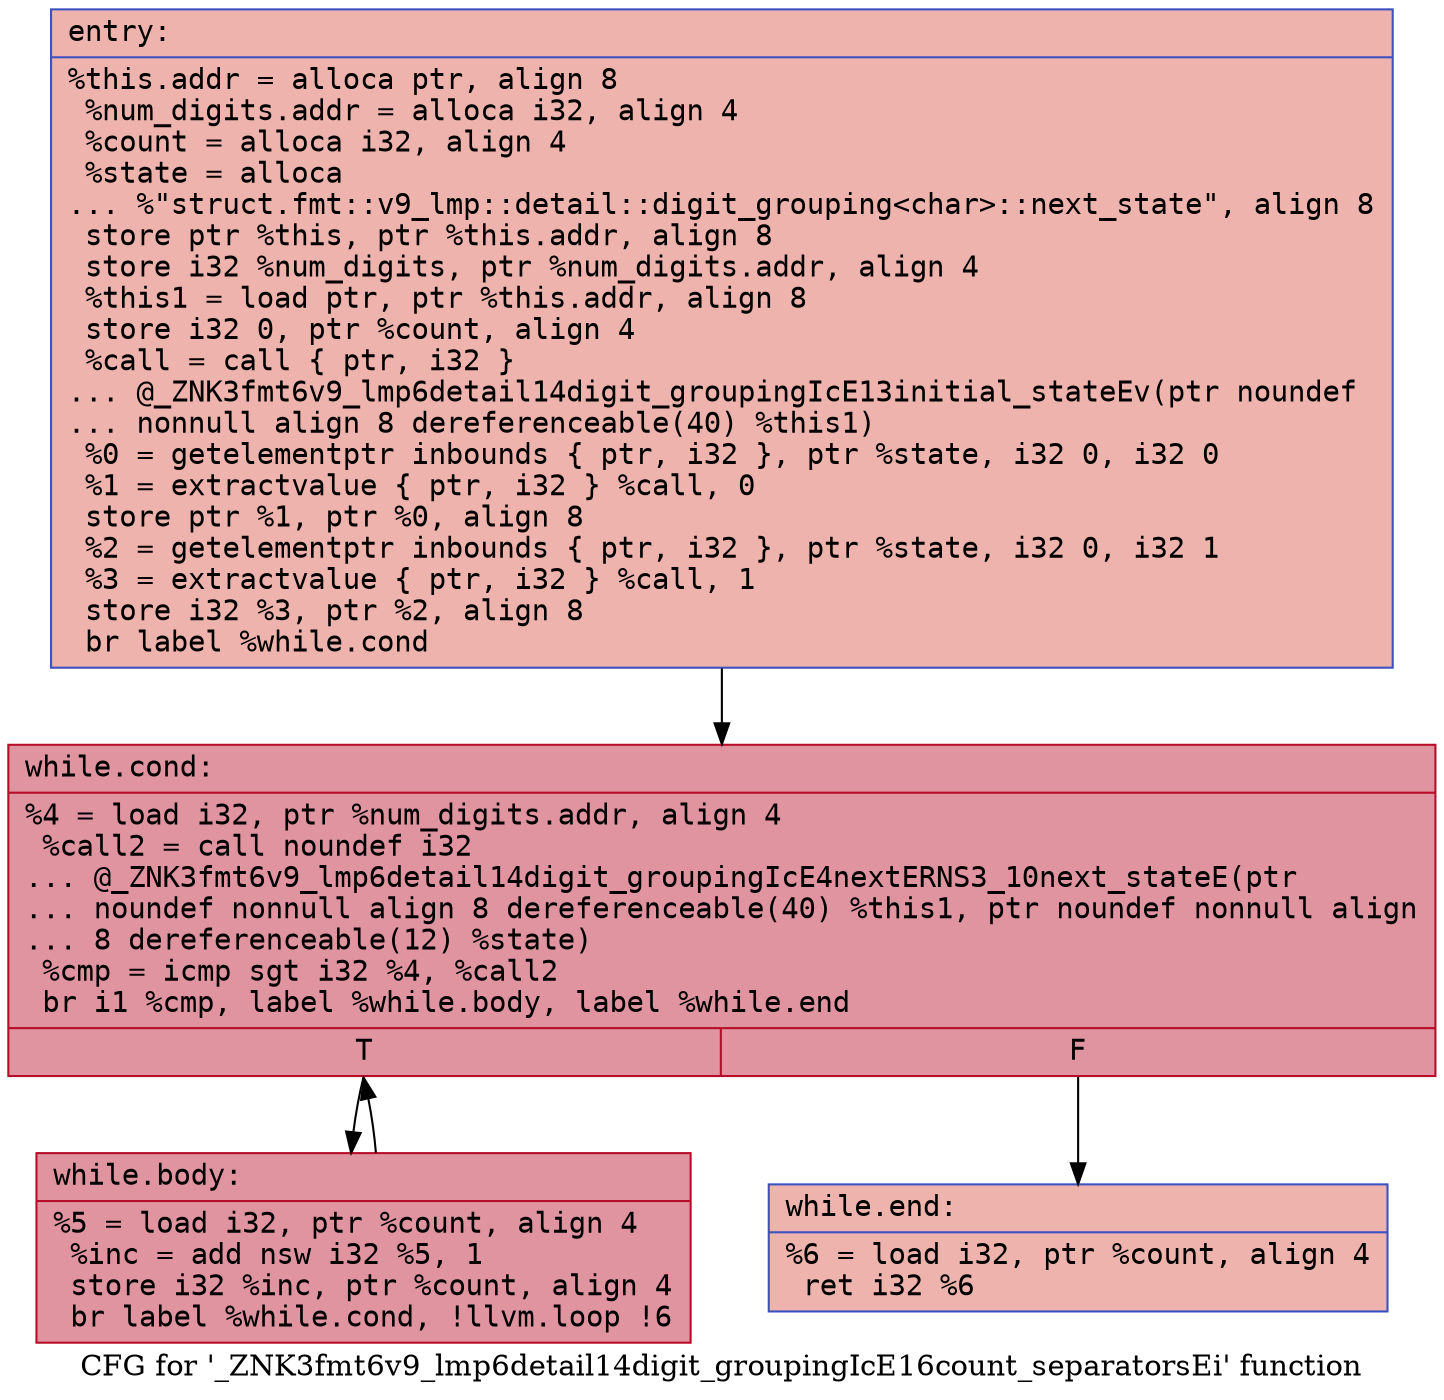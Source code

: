 digraph "CFG for '_ZNK3fmt6v9_lmp6detail14digit_groupingIcE16count_separatorsEi' function" {
	label="CFG for '_ZNK3fmt6v9_lmp6detail14digit_groupingIcE16count_separatorsEi' function";

	Node0x556bfecc7ae0 [shape=record,color="#3d50c3ff", style=filled, fillcolor="#d6524470" fontname="Courier",label="{entry:\l|  %this.addr = alloca ptr, align 8\l  %num_digits.addr = alloca i32, align 4\l  %count = alloca i32, align 4\l  %state = alloca\l... %\"struct.fmt::v9_lmp::detail::digit_grouping\<char\>::next_state\", align 8\l  store ptr %this, ptr %this.addr, align 8\l  store i32 %num_digits, ptr %num_digits.addr, align 4\l  %this1 = load ptr, ptr %this.addr, align 8\l  store i32 0, ptr %count, align 4\l  %call = call \{ ptr, i32 \}\l... @_ZNK3fmt6v9_lmp6detail14digit_groupingIcE13initial_stateEv(ptr noundef\l... nonnull align 8 dereferenceable(40) %this1)\l  %0 = getelementptr inbounds \{ ptr, i32 \}, ptr %state, i32 0, i32 0\l  %1 = extractvalue \{ ptr, i32 \} %call, 0\l  store ptr %1, ptr %0, align 8\l  %2 = getelementptr inbounds \{ ptr, i32 \}, ptr %state, i32 0, i32 1\l  %3 = extractvalue \{ ptr, i32 \} %call, 1\l  store i32 %3, ptr %2, align 8\l  br label %while.cond\l}"];
	Node0x556bfecc7ae0 -> Node0x556bfecc7b50[tooltip="entry -> while.cond\nProbability 100.00%" ];
	Node0x556bfecc7b50 [shape=record,color="#b70d28ff", style=filled, fillcolor="#b70d2870" fontname="Courier",label="{while.cond:\l|  %4 = load i32, ptr %num_digits.addr, align 4\l  %call2 = call noundef i32\l... @_ZNK3fmt6v9_lmp6detail14digit_groupingIcE4nextERNS3_10next_stateE(ptr\l... noundef nonnull align 8 dereferenceable(40) %this1, ptr noundef nonnull align\l... 8 dereferenceable(12) %state)\l  %cmp = icmp sgt i32 %4, %call2\l  br i1 %cmp, label %while.body, label %while.end\l|{<s0>T|<s1>F}}"];
	Node0x556bfecc7b50:s0 -> Node0x556bfecc8960[tooltip="while.cond -> while.body\nProbability 96.88%" ];
	Node0x556bfecc7b50:s1 -> Node0x556bfecc8e60[tooltip="while.cond -> while.end\nProbability 3.12%" ];
	Node0x556bfecc8960 [shape=record,color="#b70d28ff", style=filled, fillcolor="#b70d2870" fontname="Courier",label="{while.body:\l|  %5 = load i32, ptr %count, align 4\l  %inc = add nsw i32 %5, 1\l  store i32 %inc, ptr %count, align 4\l  br label %while.cond, !llvm.loop !6\l}"];
	Node0x556bfecc8960 -> Node0x556bfecc7b50[tooltip="while.body -> while.cond\nProbability 100.00%" ];
	Node0x556bfecc8e60 [shape=record,color="#3d50c3ff", style=filled, fillcolor="#d6524470" fontname="Courier",label="{while.end:\l|  %6 = load i32, ptr %count, align 4\l  ret i32 %6\l}"];
}
